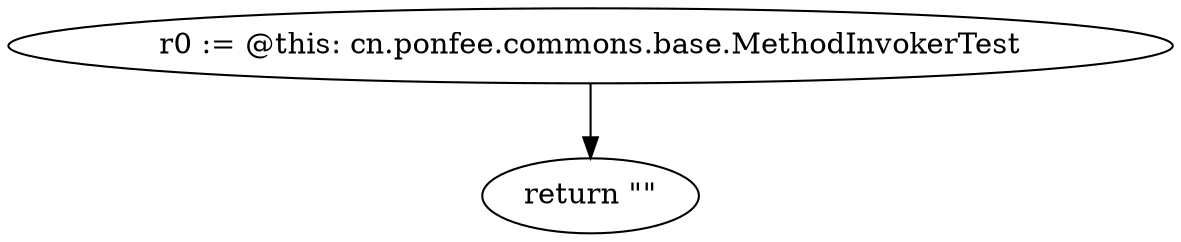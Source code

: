digraph "unitGraph" {
    "r0 := @this: cn.ponfee.commons.base.MethodInvokerTest"
    "return \"\""
    "r0 := @this: cn.ponfee.commons.base.MethodInvokerTest"->"return \"\"";
}
